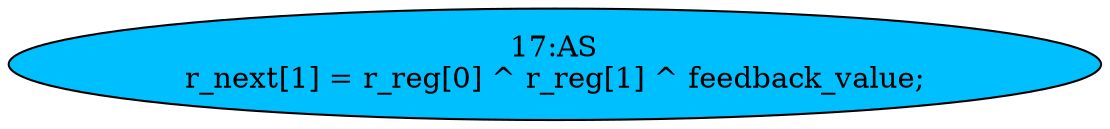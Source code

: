 strict digraph "" {
	node [label="\N"];
	"17:AS"	[ast="<pyverilog.vparser.ast.Assign object at 0x7f7f4f2ee750>",
		def_var="['r_next']",
		fillcolor=deepskyblue,
		label="17:AS
r_next[1] = r_reg[0] ^ r_reg[1] ^ feedback_value;",
		statements="[]",
		style=filled,
		typ=Assign,
		use_var="['r_reg', 'r_reg', 'feedback_value']"];
}

